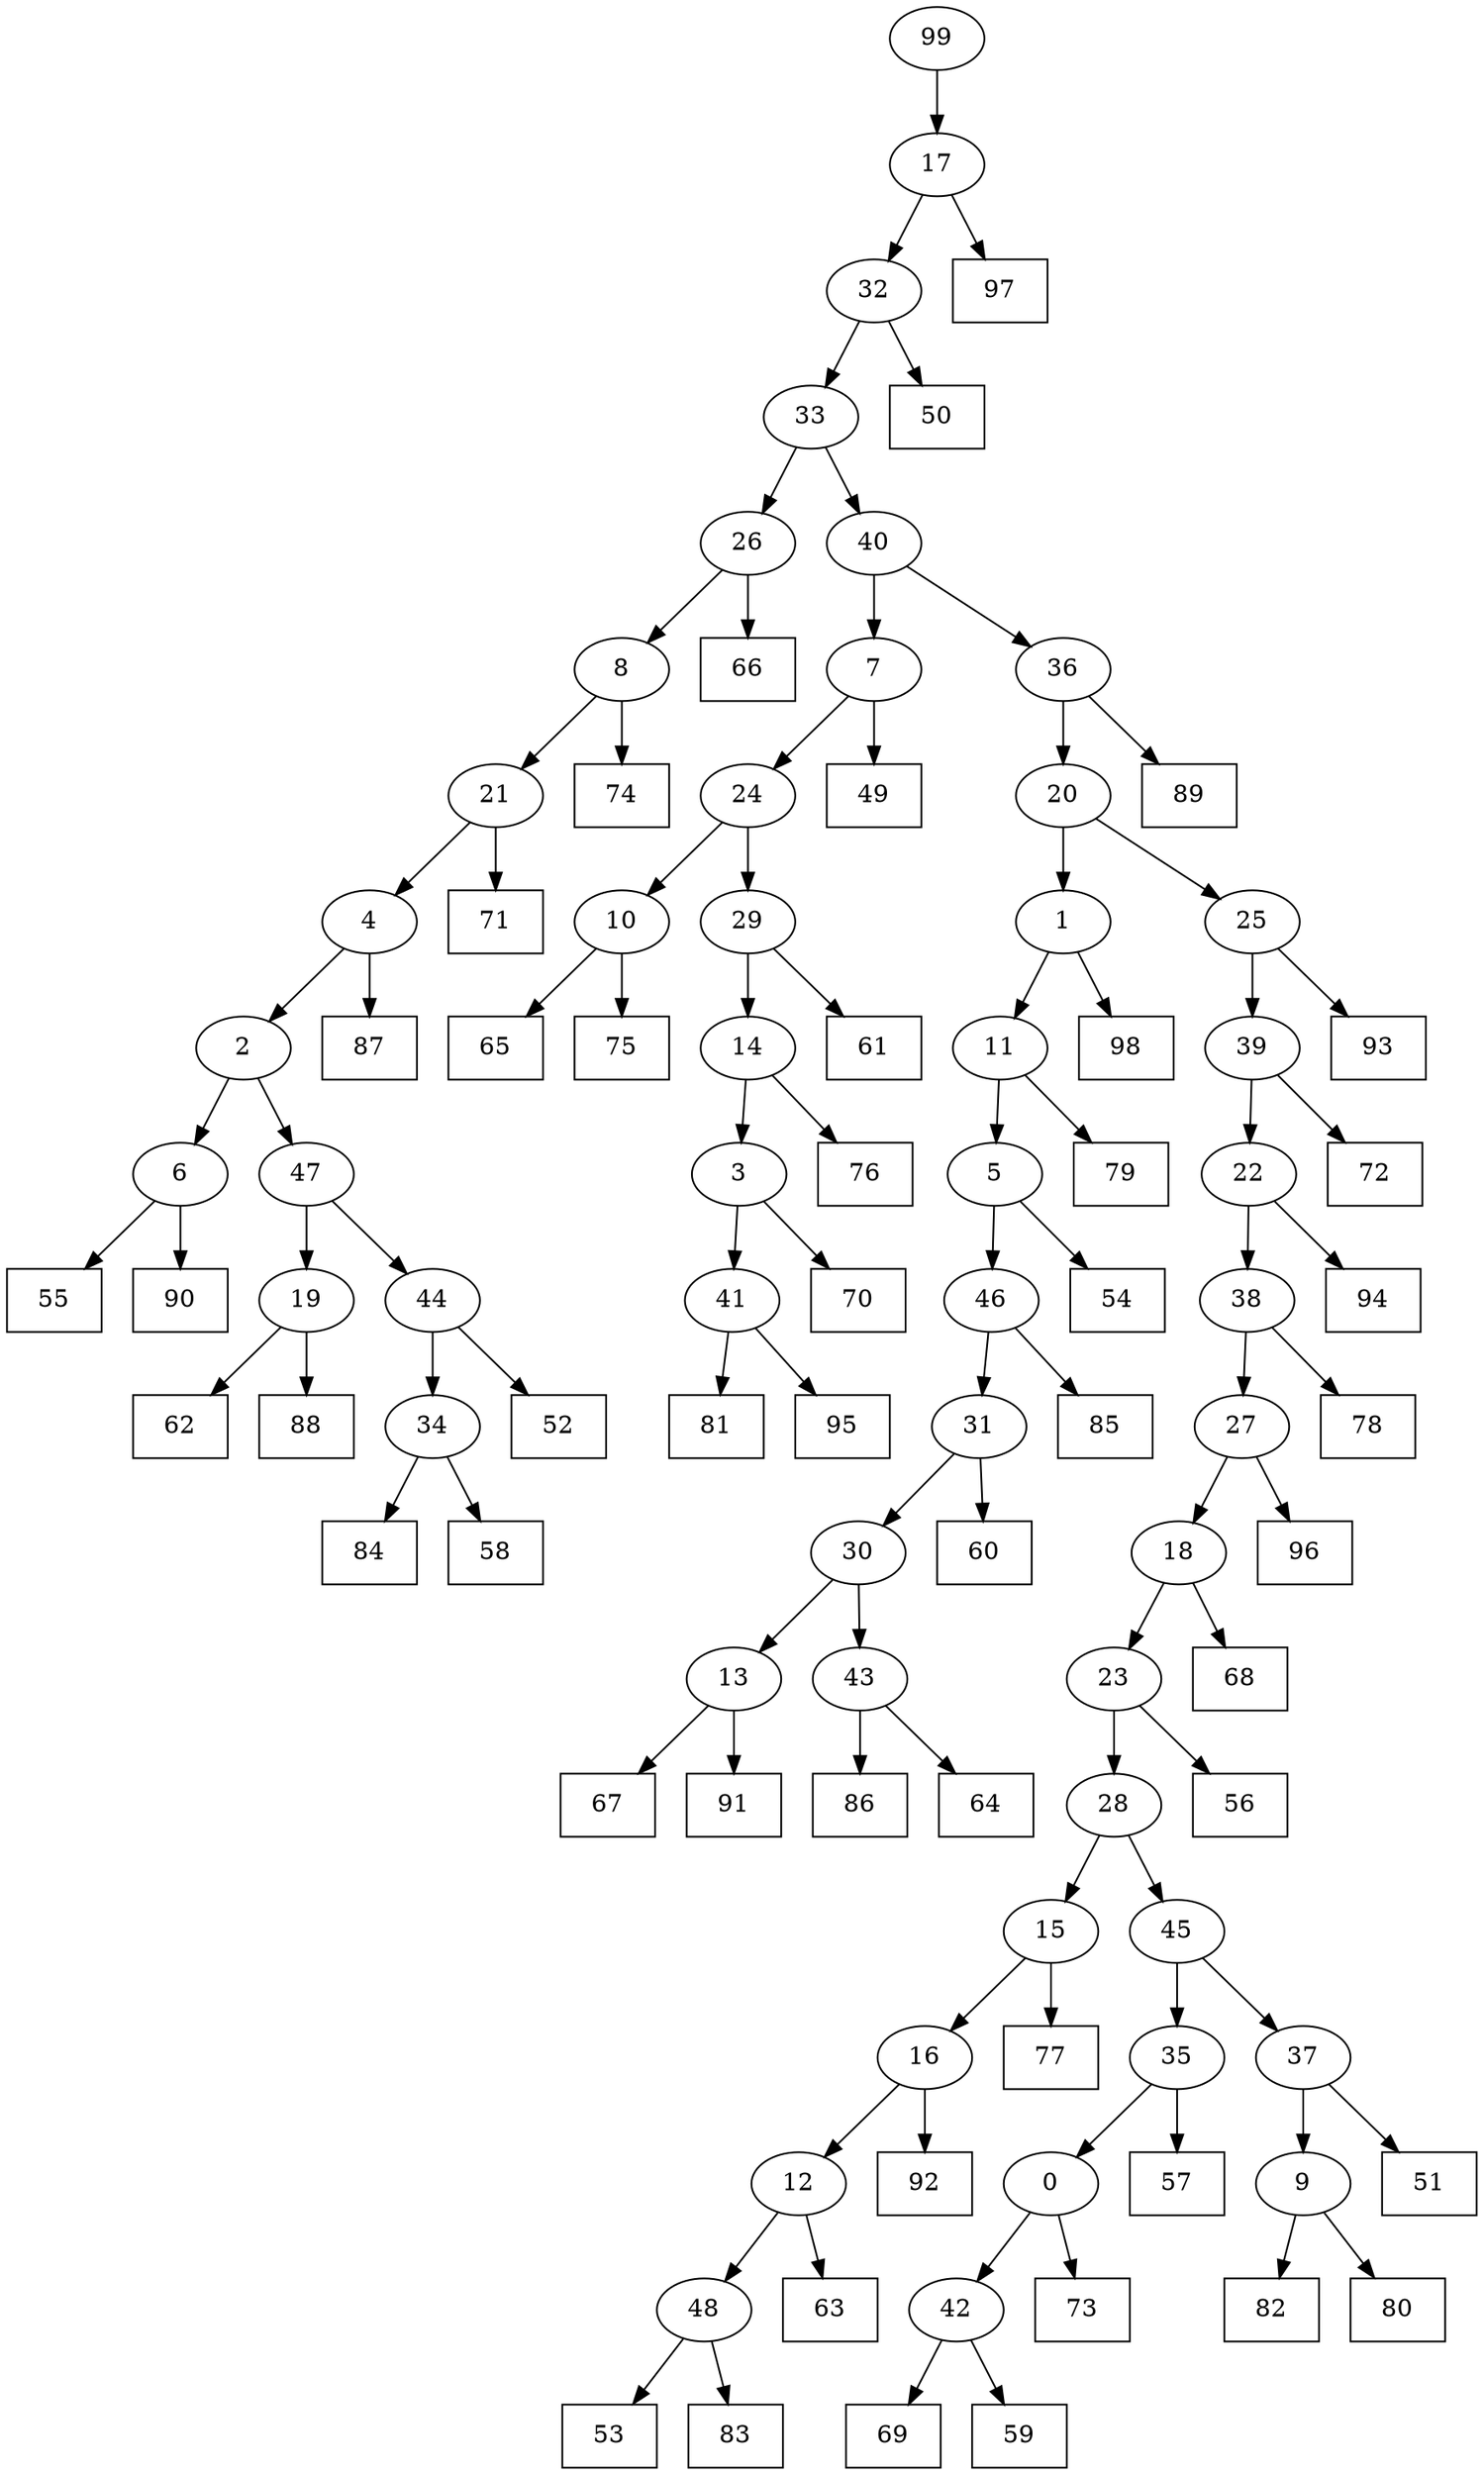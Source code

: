 digraph G {
0[label="0"];
1[label="1"];
2[label="2"];
3[label="3"];
4[label="4"];
5[label="5"];
6[label="6"];
7[label="7"];
8[label="8"];
9[label="9"];
10[label="10"];
11[label="11"];
12[label="12"];
13[label="13"];
14[label="14"];
15[label="15"];
16[label="16"];
17[label="17"];
18[label="18"];
19[label="19"];
20[label="20"];
21[label="21"];
22[label="22"];
23[label="23"];
24[label="24"];
25[label="25"];
26[label="26"];
27[label="27"];
28[label="28"];
29[label="29"];
30[label="30"];
31[label="31"];
32[label="32"];
33[label="33"];
34[label="34"];
35[label="35"];
36[label="36"];
37[label="37"];
38[label="38"];
39[label="39"];
40[label="40"];
41[label="41"];
42[label="42"];
43[label="43"];
44[label="44"];
45[label="45"];
46[label="46"];
47[label="47"];
48[label="48"];
49[shape=box,label="85"];
50[shape=box,label="56"];
51[shape=box,label="93"];
52[shape=box,label="87"];
53[shape=box,label="78"];
54[shape=box,label="60"];
55[shape=box,label="72"];
56[shape=box,label="65"];
57[shape=box,label="61"];
58[shape=box,label="94"];
59[shape=box,label="62"];
60[shape=box,label="76"];
61[shape=box,label="67"];
62[shape=box,label="54"];
63[shape=box,label="98"];
64[shape=box,label="69"];
65[shape=box,label="53"];
66[shape=box,label="75"];
67[shape=box,label="82"];
68[shape=box,label="59"];
69[shape=box,label="77"];
70[shape=box,label="91"];
71[shape=box,label="74"];
72[shape=box,label="83"];
73[shape=box,label="63"];
74[shape=box,label="92"];
75[shape=box,label="68"];
76[shape=box,label="50"];
77[shape=box,label="86"];
78[shape=box,label="64"];
79[shape=box,label="66"];
80[shape=box,label="52"];
81[shape=box,label="55"];
82[shape=box,label="73"];
83[shape=box,label="81"];
84[shape=box,label="89"];
85[shape=box,label="57"];
86[shape=box,label="70"];
87[shape=box,label="79"];
88[shape=box,label="97"];
89[shape=box,label="84"];
90[shape=box,label="58"];
91[shape=box,label="51"];
92[shape=box,label="90"];
93[shape=box,label="88"];
94[shape=box,label="96"];
95[shape=box,label="49"];
96[shape=box,label="95"];
97[shape=box,label="80"];
98[shape=box,label="71"];
99[label="99"];
18->75 ;
19->93 ;
6->81 ;
27->18 ;
12->73 ;
23->50 ;
43->78 ;
26->79 ;
13->61 ;
99->17 ;
16->12 ;
20->25 ;
21->98 ;
17->88 ;
16->74 ;
14->60 ;
7->95 ;
46->31 ;
31->54 ;
34->89 ;
43->77 ;
17->32 ;
32->33 ;
33->40 ;
15->69 ;
1->63 ;
41->96 ;
1->11 ;
18->23 ;
23->28 ;
9->67 ;
38->53 ;
40->7 ;
25->51 ;
32->76 ;
47->19 ;
19->59 ;
6->92 ;
40->36 ;
2->47 ;
48->65 ;
45->35 ;
8->21 ;
37->91 ;
24->10 ;
46->49 ;
33->26 ;
0->82 ;
26->8 ;
8->71 ;
22->58 ;
39->22 ;
38->27 ;
27->94 ;
10->56 ;
25->39 ;
39->55 ;
15->16 ;
12->48 ;
48->72 ;
7->24 ;
30->13 ;
13->70 ;
42->68 ;
44->34 ;
4->52 ;
14->3 ;
42->64 ;
31->30 ;
30->43 ;
24->29 ;
29->14 ;
34->90 ;
28->45 ;
45->37 ;
21->4 ;
35->0 ;
0->42 ;
10->66 ;
5->46 ;
36->84 ;
28->15 ;
47->44 ;
44->80 ;
11->87 ;
37->9 ;
9->97 ;
3->86 ;
36->20 ;
20->1 ;
22->38 ;
3->41 ;
41->83 ;
29->57 ;
4->2 ;
2->6 ;
35->85 ;
11->5 ;
5->62 ;
}
